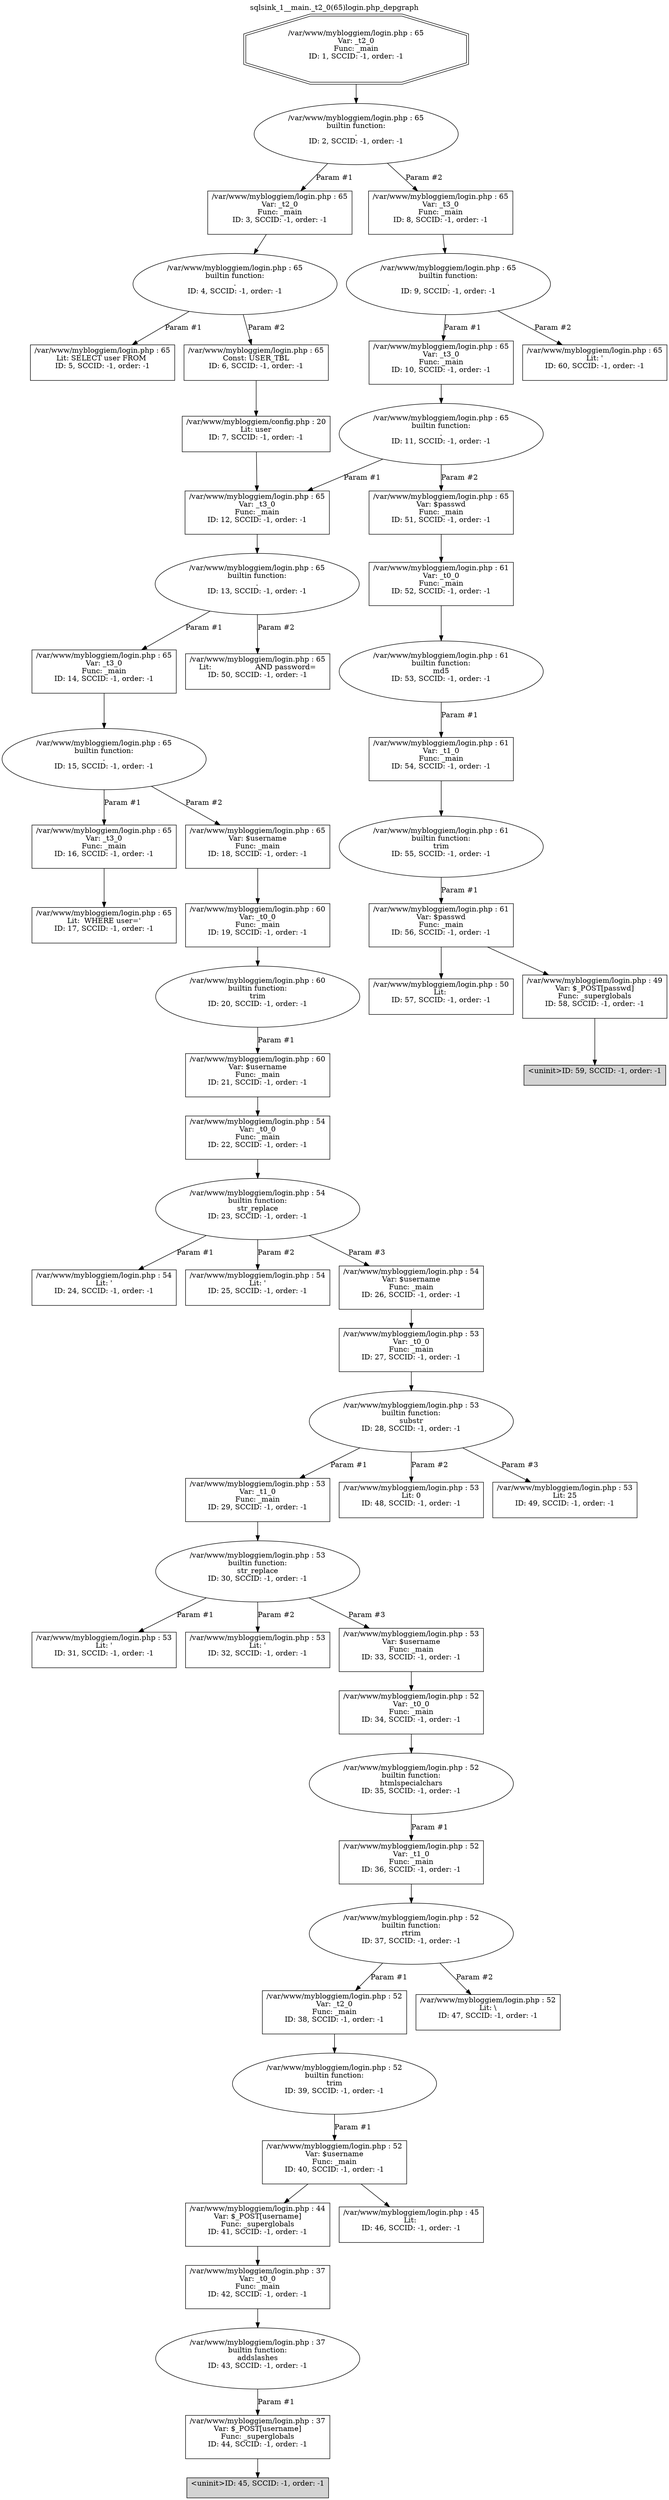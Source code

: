 digraph cfg {
  label="sqlsink_1__main._t2_0(65)login.php_depgraph";
  labelloc=t;
  n1 [shape=doubleoctagon, label="/var/www/mybloggiem/login.php : 65\nVar: _t2_0\nFunc: _main\nID: 1, SCCID: -1, order: -1\n\n"];
  n2 [shape=ellipse, label="/var/www/mybloggiem/login.php : 65\nbuiltin function:\n.\nID: 2, SCCID: -1, order: -1\n\n"];
  n3 [shape=box, label="/var/www/mybloggiem/login.php : 65\nVar: _t2_0\nFunc: _main\nID: 3, SCCID: -1, order: -1\n\n"];
  n4 [shape=ellipse, label="/var/www/mybloggiem/login.php : 65\nbuiltin function:\n.\nID: 4, SCCID: -1, order: -1\n\n"];
  n5 [shape=box, label="/var/www/mybloggiem/login.php : 65\nLit: SELECT user FROM \nID: 5, SCCID: -1, order: -1\n\n"];
  n6 [shape=box, label="/var/www/mybloggiem/login.php : 65\nConst: USER_TBL\nID: 6, SCCID: -1, order: -1\n\n"];
  n7 [shape=box, label="/var/www/mybloggiem/config.php : 20\nLit: user\nID: 7, SCCID: -1, order: -1\n\n"];
  n8 [shape=box, label="/var/www/mybloggiem/login.php : 65\nVar: _t3_0\nFunc: _main\nID: 8, SCCID: -1, order: -1\n\n"];
  n9 [shape=ellipse, label="/var/www/mybloggiem/login.php : 65\nbuiltin function:\n.\nID: 9, SCCID: -1, order: -1\n\n"];
  n10 [shape=box, label="/var/www/mybloggiem/login.php : 65\nVar: _t3_0\nFunc: _main\nID: 10, SCCID: -1, order: -1\n\n"];
  n11 [shape=ellipse, label="/var/www/mybloggiem/login.php : 65\nbuiltin function:\n.\nID: 11, SCCID: -1, order: -1\n\n"];
  n12 [shape=box, label="/var/www/mybloggiem/login.php : 65\nVar: _t3_0\nFunc: _main\nID: 12, SCCID: -1, order: -1\n\n"];
  n13 [shape=ellipse, label="/var/www/mybloggiem/login.php : 65\nbuiltin function:\n.\nID: 13, SCCID: -1, order: -1\n\n"];
  n14 [shape=box, label="/var/www/mybloggiem/login.php : 65\nVar: _t3_0\nFunc: _main\nID: 14, SCCID: -1, order: -1\n\n"];
  n15 [shape=ellipse, label="/var/www/mybloggiem/login.php : 65\nbuiltin function:\n.\nID: 15, SCCID: -1, order: -1\n\n"];
  n16 [shape=box, label="/var/www/mybloggiem/login.php : 65\nVar: _t3_0\nFunc: _main\nID: 16, SCCID: -1, order: -1\n\n"];
  n17 [shape=box, label="/var/www/mybloggiem/login.php : 65\nLit:  WHERE user='\nID: 17, SCCID: -1, order: -1\n\n"];
  n18 [shape=box, label="/var/www/mybloggiem/login.php : 65\nVar: $username\nFunc: _main\nID: 18, SCCID: -1, order: -1\n\n"];
  n19 [shape=box, label="/var/www/mybloggiem/login.php : 60\nVar: _t0_0\nFunc: _main\nID: 19, SCCID: -1, order: -1\n\n"];
  n20 [shape=ellipse, label="/var/www/mybloggiem/login.php : 60\nbuiltin function:\ntrim\nID: 20, SCCID: -1, order: -1\n\n"];
  n21 [shape=box, label="/var/www/mybloggiem/login.php : 60\nVar: $username\nFunc: _main\nID: 21, SCCID: -1, order: -1\n\n"];
  n22 [shape=box, label="/var/www/mybloggiem/login.php : 54\nVar: _t0_0\nFunc: _main\nID: 22, SCCID: -1, order: -1\n\n"];
  n23 [shape=ellipse, label="/var/www/mybloggiem/login.php : 54\nbuiltin function:\nstr_replace\nID: 23, SCCID: -1, order: -1\n\n"];
  n24 [shape=box, label="/var/www/mybloggiem/login.php : 54\nLit: '\nID: 24, SCCID: -1, order: -1\n\n"];
  n25 [shape=box, label="/var/www/mybloggiem/login.php : 54\nLit: \'\nID: 25, SCCID: -1, order: -1\n\n"];
  n26 [shape=box, label="/var/www/mybloggiem/login.php : 54\nVar: $username\nFunc: _main\nID: 26, SCCID: -1, order: -1\n\n"];
  n27 [shape=box, label="/var/www/mybloggiem/login.php : 53\nVar: _t0_0\nFunc: _main\nID: 27, SCCID: -1, order: -1\n\n"];
  n28 [shape=ellipse, label="/var/www/mybloggiem/login.php : 53\nbuiltin function:\nsubstr\nID: 28, SCCID: -1, order: -1\n\n"];
  n29 [shape=box, label="/var/www/mybloggiem/login.php : 53\nVar: _t1_0\nFunc: _main\nID: 29, SCCID: -1, order: -1\n\n"];
  n30 [shape=ellipse, label="/var/www/mybloggiem/login.php : 53\nbuiltin function:\nstr_replace\nID: 30, SCCID: -1, order: -1\n\n"];
  n31 [shape=box, label="/var/www/mybloggiem/login.php : 53\nLit: \'\nID: 31, SCCID: -1, order: -1\n\n"];
  n32 [shape=box, label="/var/www/mybloggiem/login.php : 53\nLit: '\nID: 32, SCCID: -1, order: -1\n\n"];
  n33 [shape=box, label="/var/www/mybloggiem/login.php : 53\nVar: $username\nFunc: _main\nID: 33, SCCID: -1, order: -1\n\n"];
  n34 [shape=box, label="/var/www/mybloggiem/login.php : 52\nVar: _t0_0\nFunc: _main\nID: 34, SCCID: -1, order: -1\n\n"];
  n35 [shape=ellipse, label="/var/www/mybloggiem/login.php : 52\nbuiltin function:\nhtmlspecialchars\nID: 35, SCCID: -1, order: -1\n\n"];
  n36 [shape=box, label="/var/www/mybloggiem/login.php : 52\nVar: _t1_0\nFunc: _main\nID: 36, SCCID: -1, order: -1\n\n"];
  n37 [shape=ellipse, label="/var/www/mybloggiem/login.php : 52\nbuiltin function:\nrtrim\nID: 37, SCCID: -1, order: -1\n\n"];
  n38 [shape=box, label="/var/www/mybloggiem/login.php : 52\nVar: _t2_0\nFunc: _main\nID: 38, SCCID: -1, order: -1\n\n"];
  n39 [shape=ellipse, label="/var/www/mybloggiem/login.php : 52\nbuiltin function:\ntrim\nID: 39, SCCID: -1, order: -1\n\n"];
  n40 [shape=box, label="/var/www/mybloggiem/login.php : 52\nVar: $username\nFunc: _main\nID: 40, SCCID: -1, order: -1\n\n"];
  n41 [shape=box, label="/var/www/mybloggiem/login.php : 44\nVar: $_POST[username]\nFunc: _superglobals\nID: 41, SCCID: -1, order: -1\n\n"];
  n42 [shape=box, label="/var/www/mybloggiem/login.php : 37\nVar: _t0_0\nFunc: _main\nID: 42, SCCID: -1, order: -1\n\n"];
  n43 [shape=ellipse, label="/var/www/mybloggiem/login.php : 37\nbuiltin function:\naddslashes\nID: 43, SCCID: -1, order: -1\n\n"];
  n44 [shape=box, label="/var/www/mybloggiem/login.php : 37\nVar: $_POST[username]\nFunc: _superglobals\nID: 44, SCCID: -1, order: -1\n\n"];
  n45 [shape=box, label="<uninit>ID: 45, SCCID: -1, order: -1\n\n",style=filled];
  n46 [shape=box, label="/var/www/mybloggiem/login.php : 45\nLit: \nID: 46, SCCID: -1, order: -1\n\n"];
  n47 [shape=box, label="/var/www/mybloggiem/login.php : 52\nLit: \\\nID: 47, SCCID: -1, order: -1\n\n"];
  n48 [shape=box, label="/var/www/mybloggiem/login.php : 53\nLit: 0\nID: 48, SCCID: -1, order: -1\n\n"];
  n49 [shape=box, label="/var/www/mybloggiem/login.php : 53\nLit: 25\nID: 49, SCCID: -1, order: -1\n\n"];
  n50 [shape=box, label="/var/www/mybloggiem/login.php : 65\nLit:                   AND password=\nID: 50, SCCID: -1, order: -1\n\n"];
  n51 [shape=box, label="/var/www/mybloggiem/login.php : 65\nVar: $passwd\nFunc: _main\nID: 51, SCCID: -1, order: -1\n\n"];
  n52 [shape=box, label="/var/www/mybloggiem/login.php : 61\nVar: _t0_0\nFunc: _main\nID: 52, SCCID: -1, order: -1\n\n"];
  n53 [shape=ellipse, label="/var/www/mybloggiem/login.php : 61\nbuiltin function:\nmd5\nID: 53, SCCID: -1, order: -1\n\n"];
  n54 [shape=box, label="/var/www/mybloggiem/login.php : 61\nVar: _t1_0\nFunc: _main\nID: 54, SCCID: -1, order: -1\n\n"];
  n55 [shape=ellipse, label="/var/www/mybloggiem/login.php : 61\nbuiltin function:\ntrim\nID: 55, SCCID: -1, order: -1\n\n"];
  n56 [shape=box, label="/var/www/mybloggiem/login.php : 61\nVar: $passwd\nFunc: _main\nID: 56, SCCID: -1, order: -1\n\n"];
  n57 [shape=box, label="/var/www/mybloggiem/login.php : 50\nLit: \nID: 57, SCCID: -1, order: -1\n\n"];
  n58 [shape=box, label="/var/www/mybloggiem/login.php : 49\nVar: $_POST[passwd]\nFunc: _superglobals\nID: 58, SCCID: -1, order: -1\n\n"];
  n59 [shape=box, label="<uninit>ID: 59, SCCID: -1, order: -1\n\n",style=filled];
  n60 [shape=box, label="/var/www/mybloggiem/login.php : 65\nLit: '\nID: 60, SCCID: -1, order: -1\n\n"];
  n1 -> n2;
  n3 -> n4;
  n4 -> n5[label="Param #1"];
  n4 -> n6[label="Param #2"];
  n6 -> n7;
  n2 -> n3[label="Param #1"];
  n2 -> n8[label="Param #2"];
  n8 -> n9;
  n10 -> n11;
  n12 -> n13;
  n14 -> n15;
  n16 -> n17;
  n15 -> n16[label="Param #1"];
  n15 -> n18[label="Param #2"];
  n19 -> n20;
  n22 -> n23;
  n23 -> n24[label="Param #1"];
  n23 -> n25[label="Param #2"];
  n23 -> n26[label="Param #3"];
  n27 -> n28;
  n29 -> n30;
  n30 -> n31[label="Param #1"];
  n30 -> n32[label="Param #2"];
  n30 -> n33[label="Param #3"];
  n34 -> n35;
  n36 -> n37;
  n38 -> n39;
  n42 -> n43;
  n44 -> n45;
  n43 -> n44[label="Param #1"];
  n41 -> n42;
  n40 -> n41;
  n40 -> n46;
  n39 -> n40[label="Param #1"];
  n37 -> n38[label="Param #1"];
  n37 -> n47[label="Param #2"];
  n35 -> n36[label="Param #1"];
  n33 -> n34;
  n28 -> n29[label="Param #1"];
  n28 -> n48[label="Param #2"];
  n28 -> n49[label="Param #3"];
  n26 -> n27;
  n21 -> n22;
  n20 -> n21[label="Param #1"];
  n18 -> n19;
  n13 -> n14[label="Param #1"];
  n13 -> n50[label="Param #2"];
  n11 -> n12[label="Param #1"];
  n11 -> n51[label="Param #2"];
  n52 -> n53;
  n54 -> n55;
  n56 -> n57;
  n56 -> n58;
  n58 -> n59;
  n55 -> n56[label="Param #1"];
  n53 -> n54[label="Param #1"];
  n51 -> n52;
  n9 -> n10[label="Param #1"];
  n9 -> n60[label="Param #2"];
  n7 -> n12;
}

